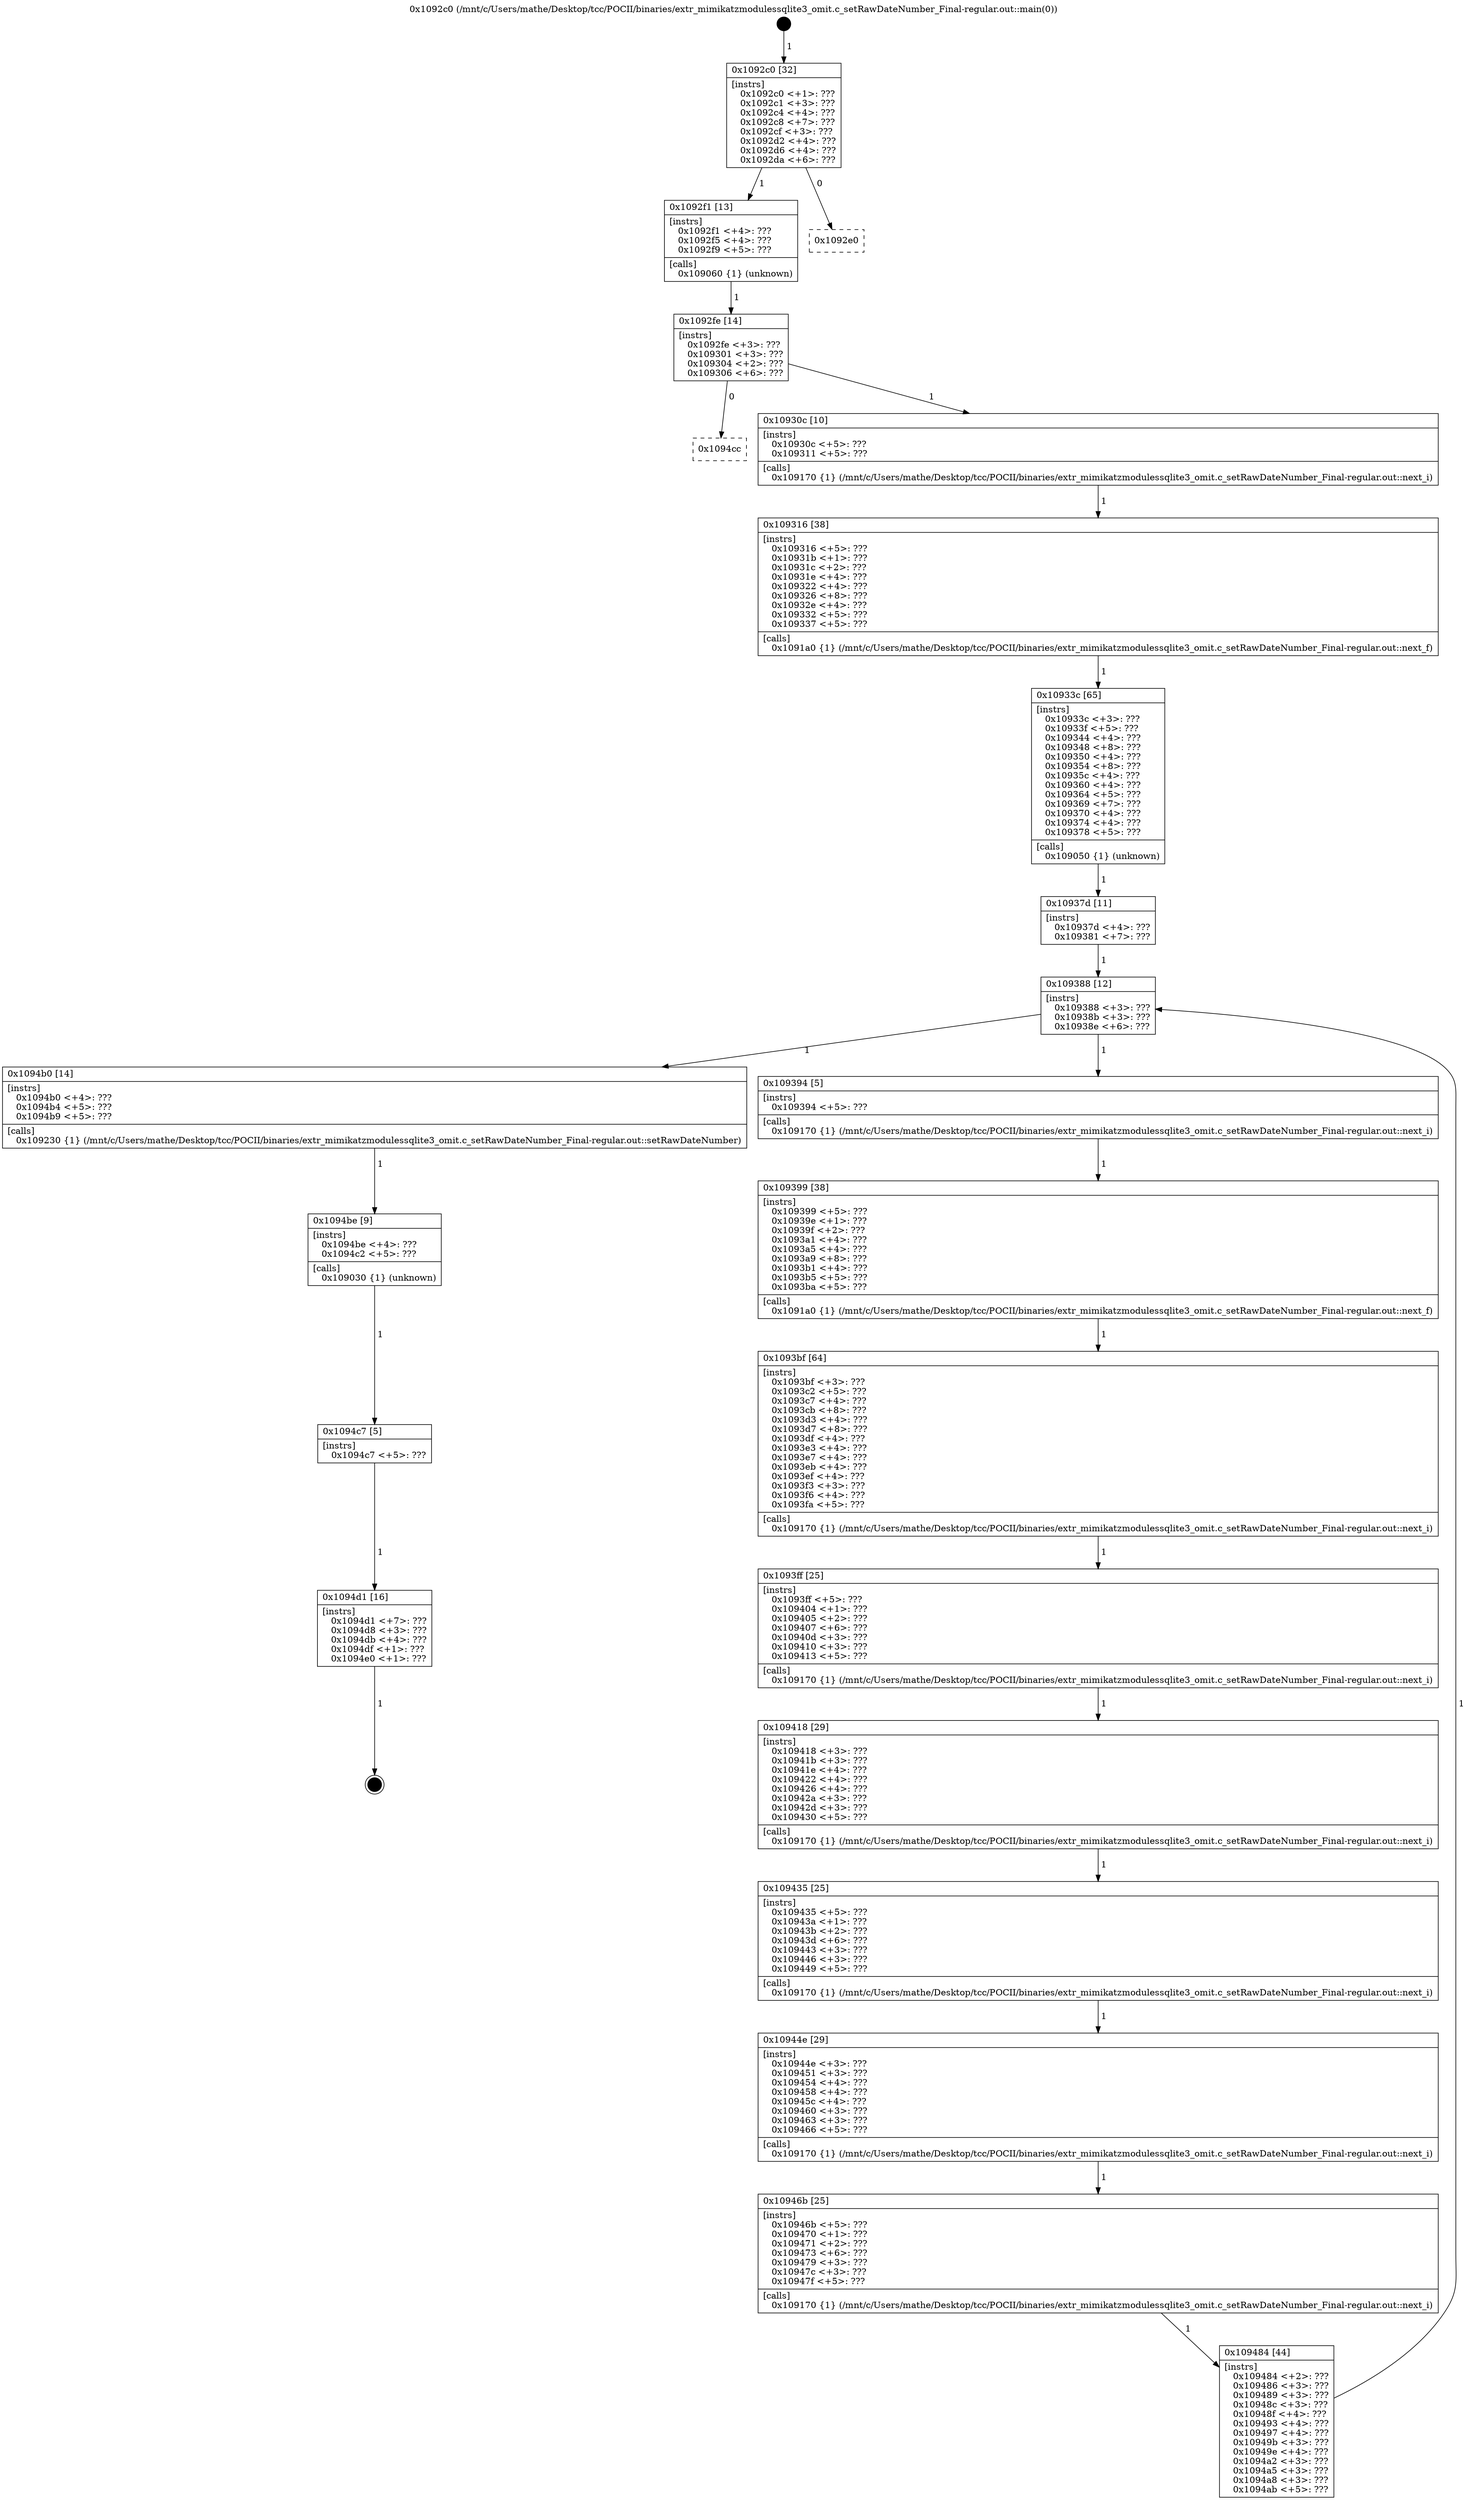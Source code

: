 digraph "0x1092c0" {
  label = "0x1092c0 (/mnt/c/Users/mathe/Desktop/tcc/POCII/binaries/extr_mimikatzmodulessqlite3_omit.c_setRawDateNumber_Final-regular.out::main(0))"
  labelloc = "t"
  node[shape=record]

  Entry [label="",width=0.3,height=0.3,shape=circle,fillcolor=black,style=filled]
  "0x1092c0" [label="{
     0x1092c0 [32]\l
     | [instrs]\l
     &nbsp;&nbsp;0x1092c0 \<+1\>: ???\l
     &nbsp;&nbsp;0x1092c1 \<+3\>: ???\l
     &nbsp;&nbsp;0x1092c4 \<+4\>: ???\l
     &nbsp;&nbsp;0x1092c8 \<+7\>: ???\l
     &nbsp;&nbsp;0x1092cf \<+3\>: ???\l
     &nbsp;&nbsp;0x1092d2 \<+4\>: ???\l
     &nbsp;&nbsp;0x1092d6 \<+4\>: ???\l
     &nbsp;&nbsp;0x1092da \<+6\>: ???\l
  }"]
  "0x1092f1" [label="{
     0x1092f1 [13]\l
     | [instrs]\l
     &nbsp;&nbsp;0x1092f1 \<+4\>: ???\l
     &nbsp;&nbsp;0x1092f5 \<+4\>: ???\l
     &nbsp;&nbsp;0x1092f9 \<+5\>: ???\l
     | [calls]\l
     &nbsp;&nbsp;0x109060 \{1\} (unknown)\l
  }"]
  "0x1092e0" [label="{
     0x1092e0\l
  }", style=dashed]
  "0x1092fe" [label="{
     0x1092fe [14]\l
     | [instrs]\l
     &nbsp;&nbsp;0x1092fe \<+3\>: ???\l
     &nbsp;&nbsp;0x109301 \<+3\>: ???\l
     &nbsp;&nbsp;0x109304 \<+2\>: ???\l
     &nbsp;&nbsp;0x109306 \<+6\>: ???\l
  }"]
  "0x1094cc" [label="{
     0x1094cc\l
  }", style=dashed]
  "0x10930c" [label="{
     0x10930c [10]\l
     | [instrs]\l
     &nbsp;&nbsp;0x10930c \<+5\>: ???\l
     &nbsp;&nbsp;0x109311 \<+5\>: ???\l
     | [calls]\l
     &nbsp;&nbsp;0x109170 \{1\} (/mnt/c/Users/mathe/Desktop/tcc/POCII/binaries/extr_mimikatzmodulessqlite3_omit.c_setRawDateNumber_Final-regular.out::next_i)\l
  }"]
  Exit [label="",width=0.3,height=0.3,shape=circle,fillcolor=black,style=filled,peripheries=2]
  "0x109316" [label="{
     0x109316 [38]\l
     | [instrs]\l
     &nbsp;&nbsp;0x109316 \<+5\>: ???\l
     &nbsp;&nbsp;0x10931b \<+1\>: ???\l
     &nbsp;&nbsp;0x10931c \<+2\>: ???\l
     &nbsp;&nbsp;0x10931e \<+4\>: ???\l
     &nbsp;&nbsp;0x109322 \<+4\>: ???\l
     &nbsp;&nbsp;0x109326 \<+8\>: ???\l
     &nbsp;&nbsp;0x10932e \<+4\>: ???\l
     &nbsp;&nbsp;0x109332 \<+5\>: ???\l
     &nbsp;&nbsp;0x109337 \<+5\>: ???\l
     | [calls]\l
     &nbsp;&nbsp;0x1091a0 \{1\} (/mnt/c/Users/mathe/Desktop/tcc/POCII/binaries/extr_mimikatzmodulessqlite3_omit.c_setRawDateNumber_Final-regular.out::next_f)\l
  }"]
  "0x10933c" [label="{
     0x10933c [65]\l
     | [instrs]\l
     &nbsp;&nbsp;0x10933c \<+3\>: ???\l
     &nbsp;&nbsp;0x10933f \<+5\>: ???\l
     &nbsp;&nbsp;0x109344 \<+4\>: ???\l
     &nbsp;&nbsp;0x109348 \<+8\>: ???\l
     &nbsp;&nbsp;0x109350 \<+4\>: ???\l
     &nbsp;&nbsp;0x109354 \<+8\>: ???\l
     &nbsp;&nbsp;0x10935c \<+4\>: ???\l
     &nbsp;&nbsp;0x109360 \<+4\>: ???\l
     &nbsp;&nbsp;0x109364 \<+5\>: ???\l
     &nbsp;&nbsp;0x109369 \<+7\>: ???\l
     &nbsp;&nbsp;0x109370 \<+4\>: ???\l
     &nbsp;&nbsp;0x109374 \<+4\>: ???\l
     &nbsp;&nbsp;0x109378 \<+5\>: ???\l
     | [calls]\l
     &nbsp;&nbsp;0x109050 \{1\} (unknown)\l
  }"]
  "0x109388" [label="{
     0x109388 [12]\l
     | [instrs]\l
     &nbsp;&nbsp;0x109388 \<+3\>: ???\l
     &nbsp;&nbsp;0x10938b \<+3\>: ???\l
     &nbsp;&nbsp;0x10938e \<+6\>: ???\l
  }"]
  "0x1094b0" [label="{
     0x1094b0 [14]\l
     | [instrs]\l
     &nbsp;&nbsp;0x1094b0 \<+4\>: ???\l
     &nbsp;&nbsp;0x1094b4 \<+5\>: ???\l
     &nbsp;&nbsp;0x1094b9 \<+5\>: ???\l
     | [calls]\l
     &nbsp;&nbsp;0x109230 \{1\} (/mnt/c/Users/mathe/Desktop/tcc/POCII/binaries/extr_mimikatzmodulessqlite3_omit.c_setRawDateNumber_Final-regular.out::setRawDateNumber)\l
  }"]
  "0x109394" [label="{
     0x109394 [5]\l
     | [instrs]\l
     &nbsp;&nbsp;0x109394 \<+5\>: ???\l
     | [calls]\l
     &nbsp;&nbsp;0x109170 \{1\} (/mnt/c/Users/mathe/Desktop/tcc/POCII/binaries/extr_mimikatzmodulessqlite3_omit.c_setRawDateNumber_Final-regular.out::next_i)\l
  }"]
  "0x109399" [label="{
     0x109399 [38]\l
     | [instrs]\l
     &nbsp;&nbsp;0x109399 \<+5\>: ???\l
     &nbsp;&nbsp;0x10939e \<+1\>: ???\l
     &nbsp;&nbsp;0x10939f \<+2\>: ???\l
     &nbsp;&nbsp;0x1093a1 \<+4\>: ???\l
     &nbsp;&nbsp;0x1093a5 \<+4\>: ???\l
     &nbsp;&nbsp;0x1093a9 \<+8\>: ???\l
     &nbsp;&nbsp;0x1093b1 \<+4\>: ???\l
     &nbsp;&nbsp;0x1093b5 \<+5\>: ???\l
     &nbsp;&nbsp;0x1093ba \<+5\>: ???\l
     | [calls]\l
     &nbsp;&nbsp;0x1091a0 \{1\} (/mnt/c/Users/mathe/Desktop/tcc/POCII/binaries/extr_mimikatzmodulessqlite3_omit.c_setRawDateNumber_Final-regular.out::next_f)\l
  }"]
  "0x1093bf" [label="{
     0x1093bf [64]\l
     | [instrs]\l
     &nbsp;&nbsp;0x1093bf \<+3\>: ???\l
     &nbsp;&nbsp;0x1093c2 \<+5\>: ???\l
     &nbsp;&nbsp;0x1093c7 \<+4\>: ???\l
     &nbsp;&nbsp;0x1093cb \<+8\>: ???\l
     &nbsp;&nbsp;0x1093d3 \<+4\>: ???\l
     &nbsp;&nbsp;0x1093d7 \<+8\>: ???\l
     &nbsp;&nbsp;0x1093df \<+4\>: ???\l
     &nbsp;&nbsp;0x1093e3 \<+4\>: ???\l
     &nbsp;&nbsp;0x1093e7 \<+4\>: ???\l
     &nbsp;&nbsp;0x1093eb \<+4\>: ???\l
     &nbsp;&nbsp;0x1093ef \<+4\>: ???\l
     &nbsp;&nbsp;0x1093f3 \<+3\>: ???\l
     &nbsp;&nbsp;0x1093f6 \<+4\>: ???\l
     &nbsp;&nbsp;0x1093fa \<+5\>: ???\l
     | [calls]\l
     &nbsp;&nbsp;0x109170 \{1\} (/mnt/c/Users/mathe/Desktop/tcc/POCII/binaries/extr_mimikatzmodulessqlite3_omit.c_setRawDateNumber_Final-regular.out::next_i)\l
  }"]
  "0x1093ff" [label="{
     0x1093ff [25]\l
     | [instrs]\l
     &nbsp;&nbsp;0x1093ff \<+5\>: ???\l
     &nbsp;&nbsp;0x109404 \<+1\>: ???\l
     &nbsp;&nbsp;0x109405 \<+2\>: ???\l
     &nbsp;&nbsp;0x109407 \<+6\>: ???\l
     &nbsp;&nbsp;0x10940d \<+3\>: ???\l
     &nbsp;&nbsp;0x109410 \<+3\>: ???\l
     &nbsp;&nbsp;0x109413 \<+5\>: ???\l
     | [calls]\l
     &nbsp;&nbsp;0x109170 \{1\} (/mnt/c/Users/mathe/Desktop/tcc/POCII/binaries/extr_mimikatzmodulessqlite3_omit.c_setRawDateNumber_Final-regular.out::next_i)\l
  }"]
  "0x109418" [label="{
     0x109418 [29]\l
     | [instrs]\l
     &nbsp;&nbsp;0x109418 \<+3\>: ???\l
     &nbsp;&nbsp;0x10941b \<+3\>: ???\l
     &nbsp;&nbsp;0x10941e \<+4\>: ???\l
     &nbsp;&nbsp;0x109422 \<+4\>: ???\l
     &nbsp;&nbsp;0x109426 \<+4\>: ???\l
     &nbsp;&nbsp;0x10942a \<+3\>: ???\l
     &nbsp;&nbsp;0x10942d \<+3\>: ???\l
     &nbsp;&nbsp;0x109430 \<+5\>: ???\l
     | [calls]\l
     &nbsp;&nbsp;0x109170 \{1\} (/mnt/c/Users/mathe/Desktop/tcc/POCII/binaries/extr_mimikatzmodulessqlite3_omit.c_setRawDateNumber_Final-regular.out::next_i)\l
  }"]
  "0x109435" [label="{
     0x109435 [25]\l
     | [instrs]\l
     &nbsp;&nbsp;0x109435 \<+5\>: ???\l
     &nbsp;&nbsp;0x10943a \<+1\>: ???\l
     &nbsp;&nbsp;0x10943b \<+2\>: ???\l
     &nbsp;&nbsp;0x10943d \<+6\>: ???\l
     &nbsp;&nbsp;0x109443 \<+3\>: ???\l
     &nbsp;&nbsp;0x109446 \<+3\>: ???\l
     &nbsp;&nbsp;0x109449 \<+5\>: ???\l
     | [calls]\l
     &nbsp;&nbsp;0x109170 \{1\} (/mnt/c/Users/mathe/Desktop/tcc/POCII/binaries/extr_mimikatzmodulessqlite3_omit.c_setRawDateNumber_Final-regular.out::next_i)\l
  }"]
  "0x10944e" [label="{
     0x10944e [29]\l
     | [instrs]\l
     &nbsp;&nbsp;0x10944e \<+3\>: ???\l
     &nbsp;&nbsp;0x109451 \<+3\>: ???\l
     &nbsp;&nbsp;0x109454 \<+4\>: ???\l
     &nbsp;&nbsp;0x109458 \<+4\>: ???\l
     &nbsp;&nbsp;0x10945c \<+4\>: ???\l
     &nbsp;&nbsp;0x109460 \<+3\>: ???\l
     &nbsp;&nbsp;0x109463 \<+3\>: ???\l
     &nbsp;&nbsp;0x109466 \<+5\>: ???\l
     | [calls]\l
     &nbsp;&nbsp;0x109170 \{1\} (/mnt/c/Users/mathe/Desktop/tcc/POCII/binaries/extr_mimikatzmodulessqlite3_omit.c_setRawDateNumber_Final-regular.out::next_i)\l
  }"]
  "0x10946b" [label="{
     0x10946b [25]\l
     | [instrs]\l
     &nbsp;&nbsp;0x10946b \<+5\>: ???\l
     &nbsp;&nbsp;0x109470 \<+1\>: ???\l
     &nbsp;&nbsp;0x109471 \<+2\>: ???\l
     &nbsp;&nbsp;0x109473 \<+6\>: ???\l
     &nbsp;&nbsp;0x109479 \<+3\>: ???\l
     &nbsp;&nbsp;0x10947c \<+3\>: ???\l
     &nbsp;&nbsp;0x10947f \<+5\>: ???\l
     | [calls]\l
     &nbsp;&nbsp;0x109170 \{1\} (/mnt/c/Users/mathe/Desktop/tcc/POCII/binaries/extr_mimikatzmodulessqlite3_omit.c_setRawDateNumber_Final-regular.out::next_i)\l
  }"]
  "0x109484" [label="{
     0x109484 [44]\l
     | [instrs]\l
     &nbsp;&nbsp;0x109484 \<+2\>: ???\l
     &nbsp;&nbsp;0x109486 \<+3\>: ???\l
     &nbsp;&nbsp;0x109489 \<+3\>: ???\l
     &nbsp;&nbsp;0x10948c \<+3\>: ???\l
     &nbsp;&nbsp;0x10948f \<+4\>: ???\l
     &nbsp;&nbsp;0x109493 \<+4\>: ???\l
     &nbsp;&nbsp;0x109497 \<+4\>: ???\l
     &nbsp;&nbsp;0x10949b \<+3\>: ???\l
     &nbsp;&nbsp;0x10949e \<+4\>: ???\l
     &nbsp;&nbsp;0x1094a2 \<+3\>: ???\l
     &nbsp;&nbsp;0x1094a5 \<+3\>: ???\l
     &nbsp;&nbsp;0x1094a8 \<+3\>: ???\l
     &nbsp;&nbsp;0x1094ab \<+5\>: ???\l
  }"]
  "0x10937d" [label="{
     0x10937d [11]\l
     | [instrs]\l
     &nbsp;&nbsp;0x10937d \<+4\>: ???\l
     &nbsp;&nbsp;0x109381 \<+7\>: ???\l
  }"]
  "0x1094be" [label="{
     0x1094be [9]\l
     | [instrs]\l
     &nbsp;&nbsp;0x1094be \<+4\>: ???\l
     &nbsp;&nbsp;0x1094c2 \<+5\>: ???\l
     | [calls]\l
     &nbsp;&nbsp;0x109030 \{1\} (unknown)\l
  }"]
  "0x1094c7" [label="{
     0x1094c7 [5]\l
     | [instrs]\l
     &nbsp;&nbsp;0x1094c7 \<+5\>: ???\l
  }"]
  "0x1094d1" [label="{
     0x1094d1 [16]\l
     | [instrs]\l
     &nbsp;&nbsp;0x1094d1 \<+7\>: ???\l
     &nbsp;&nbsp;0x1094d8 \<+3\>: ???\l
     &nbsp;&nbsp;0x1094db \<+4\>: ???\l
     &nbsp;&nbsp;0x1094df \<+1\>: ???\l
     &nbsp;&nbsp;0x1094e0 \<+1\>: ???\l
  }"]
  Entry -> "0x1092c0" [label=" 1"]
  "0x1092c0" -> "0x1092f1" [label=" 1"]
  "0x1092c0" -> "0x1092e0" [label=" 0"]
  "0x1092f1" -> "0x1092fe" [label=" 1"]
  "0x1092fe" -> "0x1094cc" [label=" 0"]
  "0x1092fe" -> "0x10930c" [label=" 1"]
  "0x1094d1" -> Exit [label=" 1"]
  "0x10930c" -> "0x109316" [label=" 1"]
  "0x109316" -> "0x10933c" [label=" 1"]
  "0x10933c" -> "0x10937d" [label=" 1"]
  "0x109388" -> "0x1094b0" [label=" 1"]
  "0x109388" -> "0x109394" [label=" 1"]
  "0x109394" -> "0x109399" [label=" 1"]
  "0x109399" -> "0x1093bf" [label=" 1"]
  "0x1093bf" -> "0x1093ff" [label=" 1"]
  "0x1093ff" -> "0x109418" [label=" 1"]
  "0x109418" -> "0x109435" [label=" 1"]
  "0x109435" -> "0x10944e" [label=" 1"]
  "0x10944e" -> "0x10946b" [label=" 1"]
  "0x10946b" -> "0x109484" [label=" 1"]
  "0x10937d" -> "0x109388" [label=" 1"]
  "0x109484" -> "0x109388" [label=" 1"]
  "0x1094b0" -> "0x1094be" [label=" 1"]
  "0x1094be" -> "0x1094c7" [label=" 1"]
  "0x1094c7" -> "0x1094d1" [label=" 1"]
}
